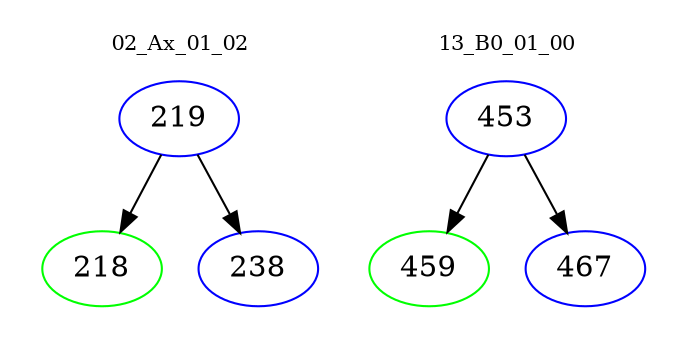 digraph{
subgraph cluster_0 {
color = white
label = "02_Ax_01_02";
fontsize=10;
T0_219 [label="219", color="blue"]
T0_219 -> T0_218 [color="black"]
T0_218 [label="218", color="green"]
T0_219 -> T0_238 [color="black"]
T0_238 [label="238", color="blue"]
}
subgraph cluster_1 {
color = white
label = "13_B0_01_00";
fontsize=10;
T1_453 [label="453", color="blue"]
T1_453 -> T1_459 [color="black"]
T1_459 [label="459", color="green"]
T1_453 -> T1_467 [color="black"]
T1_467 [label="467", color="blue"]
}
}

